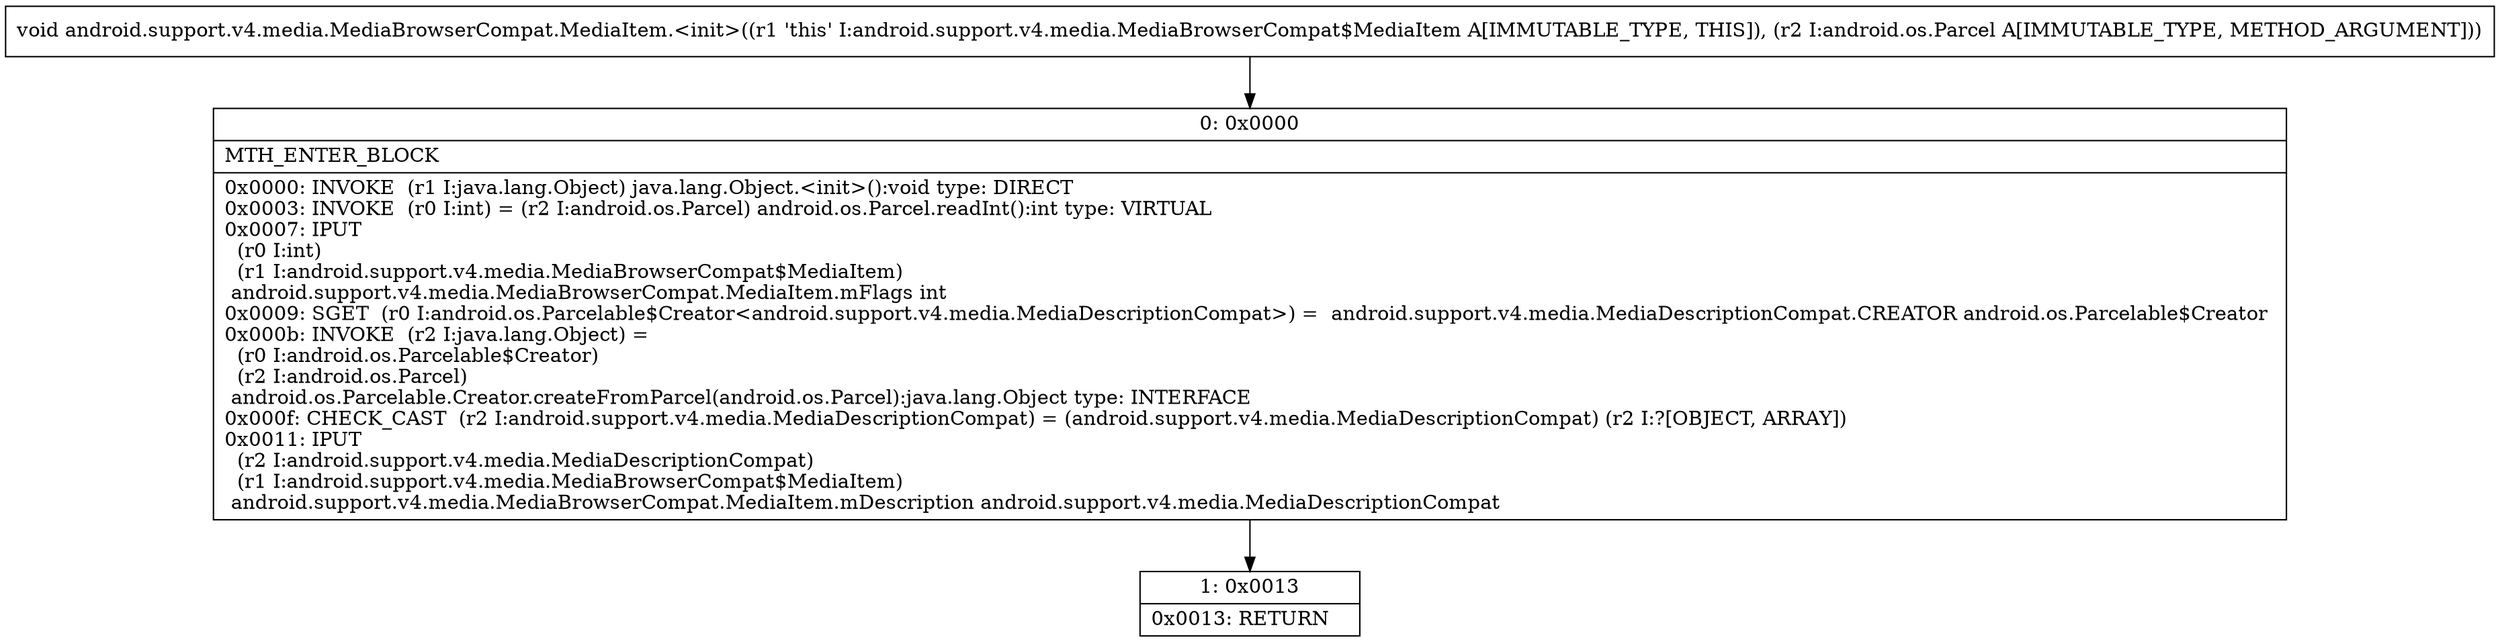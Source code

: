 digraph "CFG forandroid.support.v4.media.MediaBrowserCompat.MediaItem.\<init\>(Landroid\/os\/Parcel;)V" {
Node_0 [shape=record,label="{0\:\ 0x0000|MTH_ENTER_BLOCK\l|0x0000: INVOKE  (r1 I:java.lang.Object) java.lang.Object.\<init\>():void type: DIRECT \l0x0003: INVOKE  (r0 I:int) = (r2 I:android.os.Parcel) android.os.Parcel.readInt():int type: VIRTUAL \l0x0007: IPUT  \l  (r0 I:int)\l  (r1 I:android.support.v4.media.MediaBrowserCompat$MediaItem)\l android.support.v4.media.MediaBrowserCompat.MediaItem.mFlags int \l0x0009: SGET  (r0 I:android.os.Parcelable$Creator\<android.support.v4.media.MediaDescriptionCompat\>) =  android.support.v4.media.MediaDescriptionCompat.CREATOR android.os.Parcelable$Creator \l0x000b: INVOKE  (r2 I:java.lang.Object) = \l  (r0 I:android.os.Parcelable$Creator)\l  (r2 I:android.os.Parcel)\l android.os.Parcelable.Creator.createFromParcel(android.os.Parcel):java.lang.Object type: INTERFACE \l0x000f: CHECK_CAST  (r2 I:android.support.v4.media.MediaDescriptionCompat) = (android.support.v4.media.MediaDescriptionCompat) (r2 I:?[OBJECT, ARRAY]) \l0x0011: IPUT  \l  (r2 I:android.support.v4.media.MediaDescriptionCompat)\l  (r1 I:android.support.v4.media.MediaBrowserCompat$MediaItem)\l android.support.v4.media.MediaBrowserCompat.MediaItem.mDescription android.support.v4.media.MediaDescriptionCompat \l}"];
Node_1 [shape=record,label="{1\:\ 0x0013|0x0013: RETURN   \l}"];
MethodNode[shape=record,label="{void android.support.v4.media.MediaBrowserCompat.MediaItem.\<init\>((r1 'this' I:android.support.v4.media.MediaBrowserCompat$MediaItem A[IMMUTABLE_TYPE, THIS]), (r2 I:android.os.Parcel A[IMMUTABLE_TYPE, METHOD_ARGUMENT])) }"];
MethodNode -> Node_0;
Node_0 -> Node_1;
}

